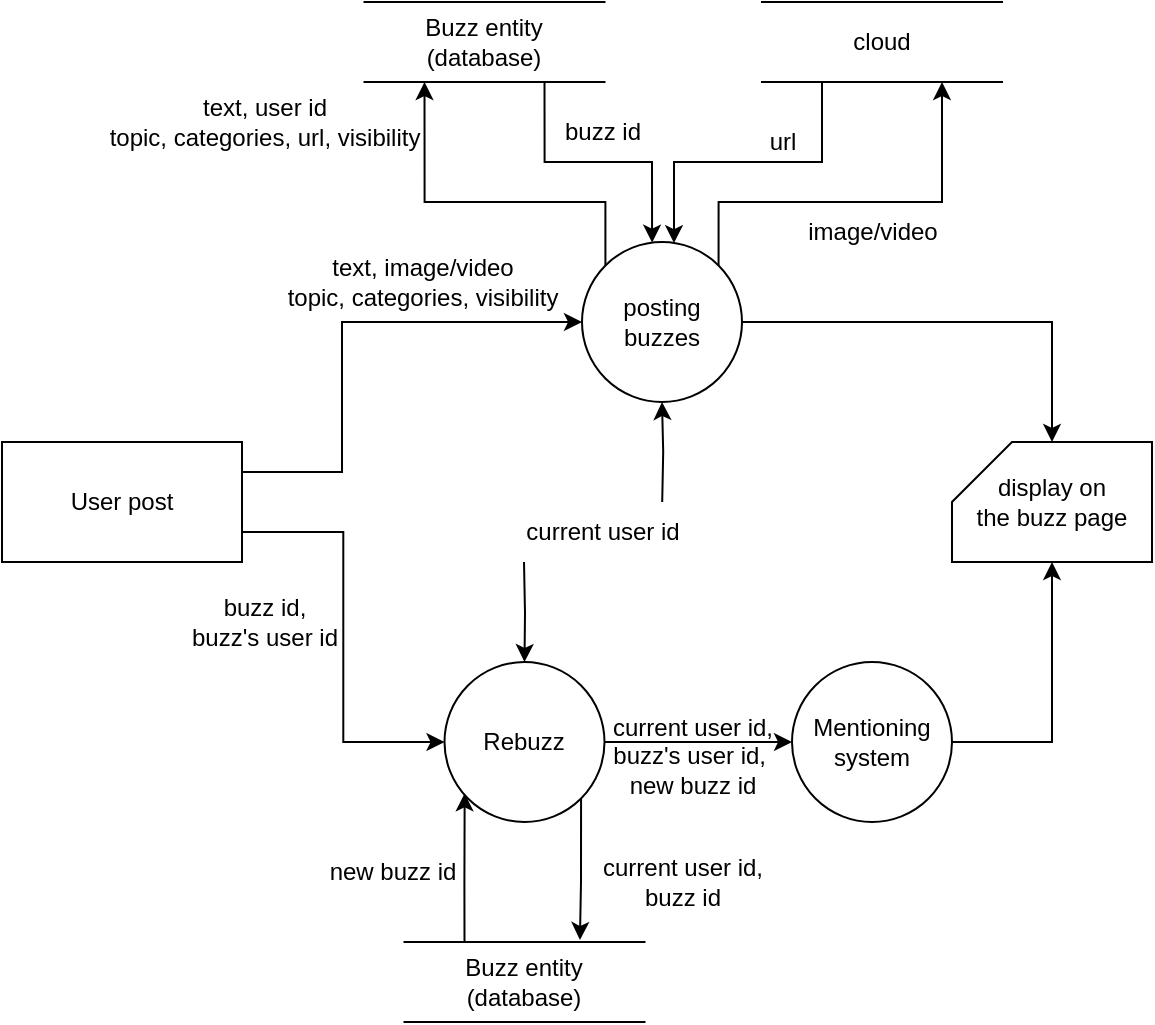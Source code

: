 <mxfile version="20.8.23" type="github">
  <diagram id="F--a-3hmtZKvsPh1SgEa" name="Page-1">
    <mxGraphModel dx="1224" dy="667" grid="0" gridSize="10" guides="1" tooltips="1" connect="1" arrows="1" fold="1" page="1" pageScale="1" pageWidth="827" pageHeight="1169" math="0" shadow="0">
      <root>
        <mxCell id="0" />
        <mxCell id="1" parent="0" />
        <mxCell id="5" value="text, image/video&lt;br&gt;topic, categories, visibility" style="text;html=1;align=center;verticalAlign=middle;resizable=0;points=[];autosize=1;strokeColor=none;fillColor=none;" parent="1" vertex="1">
          <mxGeometry x="150" y="400" width="160" height="40" as="geometry" />
        </mxCell>
        <mxCell id="f7tlU9r_WrtrK81TpgJr-44" style="edgeStyle=orthogonalEdgeStyle;rounded=0;orthogonalLoop=1;jettySize=auto;html=1;exitX=1;exitY=0.25;exitDx=0;exitDy=0;entryX=0;entryY=0.5;entryDx=0;entryDy=0;" parent="1" source="f7tlU9r_WrtrK81TpgJr-42" target="f7tlU9r_WrtrK81TpgJr-43" edge="1">
          <mxGeometry relative="1" as="geometry">
            <Array as="points">
              <mxPoint x="190" y="515" />
              <mxPoint x="190" y="440" />
            </Array>
          </mxGeometry>
        </mxCell>
        <mxCell id="f7tlU9r_WrtrK81TpgJr-46" style="edgeStyle=orthogonalEdgeStyle;rounded=0;orthogonalLoop=1;jettySize=auto;html=1;exitX=1;exitY=0.75;exitDx=0;exitDy=0;entryX=0;entryY=0.5;entryDx=0;entryDy=0;" parent="1" source="f7tlU9r_WrtrK81TpgJr-42" target="f7tlU9r_WrtrK81TpgJr-45" edge="1">
          <mxGeometry relative="1" as="geometry" />
        </mxCell>
        <mxCell id="f7tlU9r_WrtrK81TpgJr-42" value="User post" style="rounded=0;whiteSpace=wrap;html=1;" parent="1" vertex="1">
          <mxGeometry x="20" y="500" width="120" height="60" as="geometry" />
        </mxCell>
        <mxCell id="f7tlU9r_WrtrK81TpgJr-57" style="edgeStyle=orthogonalEdgeStyle;rounded=0;orthogonalLoop=1;jettySize=auto;html=1;exitX=0;exitY=0;exitDx=0;exitDy=0;entryX=0.25;entryY=1;entryDx=0;entryDy=0;" parent="1" source="f7tlU9r_WrtrK81TpgJr-43" target="f7tlU9r_WrtrK81TpgJr-55" edge="1">
          <mxGeometry relative="1" as="geometry">
            <Array as="points">
              <mxPoint x="322" y="380" />
              <mxPoint x="231" y="380" />
            </Array>
          </mxGeometry>
        </mxCell>
        <mxCell id="f7tlU9r_WrtrK81TpgJr-61" style="edgeStyle=orthogonalEdgeStyle;rounded=0;orthogonalLoop=1;jettySize=auto;html=1;exitX=1;exitY=0;exitDx=0;exitDy=0;entryX=0.75;entryY=1;entryDx=0;entryDy=0;" parent="1" source="f7tlU9r_WrtrK81TpgJr-43" target="f7tlU9r_WrtrK81TpgJr-56" edge="1">
          <mxGeometry relative="1" as="geometry">
            <Array as="points">
              <mxPoint x="378" y="380" />
              <mxPoint x="490" y="380" />
            </Array>
          </mxGeometry>
        </mxCell>
        <mxCell id="f7tlU9r_WrtrK81TpgJr-76" style="edgeStyle=orthogonalEdgeStyle;rounded=0;orthogonalLoop=1;jettySize=auto;html=1;exitX=1;exitY=0.5;exitDx=0;exitDy=0;entryX=0.5;entryY=0;entryDx=0;entryDy=0;entryPerimeter=0;" parent="1" source="f7tlU9r_WrtrK81TpgJr-43" target="f7tlU9r_WrtrK81TpgJr-54" edge="1">
          <mxGeometry relative="1" as="geometry" />
        </mxCell>
        <mxCell id="f7tlU9r_WrtrK81TpgJr-43" value="posting&lt;br&gt;buzzes" style="ellipse;whiteSpace=wrap;html=1;aspect=fixed;" parent="1" vertex="1">
          <mxGeometry x="310" y="400" width="80" height="80" as="geometry" />
        </mxCell>
        <mxCell id="f7tlU9r_WrtrK81TpgJr-52" style="edgeStyle=orthogonalEdgeStyle;rounded=0;orthogonalLoop=1;jettySize=auto;html=1;exitX=1;exitY=0.5;exitDx=0;exitDy=0;entryX=0;entryY=0.5;entryDx=0;entryDy=0;" parent="1" source="f7tlU9r_WrtrK81TpgJr-45" target="f7tlU9r_WrtrK81TpgJr-53" edge="1">
          <mxGeometry relative="1" as="geometry">
            <mxPoint x="400" y="649.833" as="targetPoint" />
          </mxGeometry>
        </mxCell>
        <mxCell id="f7tlU9r_WrtrK81TpgJr-75" style="edgeStyle=orthogonalEdgeStyle;rounded=0;orthogonalLoop=1;jettySize=auto;html=1;exitX=1;exitY=1;exitDx=0;exitDy=0;entryX=0.731;entryY=-0.025;entryDx=0;entryDy=0;entryPerimeter=0;" parent="1" source="f7tlU9r_WrtrK81TpgJr-45" target="f7tlU9r_WrtrK81TpgJr-70" edge="1">
          <mxGeometry relative="1" as="geometry" />
        </mxCell>
        <mxCell id="RhDYi2bSiW6wI90DA4dT-6" style="edgeStyle=orthogonalEdgeStyle;rounded=0;orthogonalLoop=1;jettySize=auto;html=1;entryX=0.5;entryY=0;entryDx=0;entryDy=0;" edge="1" parent="1" target="f7tlU9r_WrtrK81TpgJr-45">
          <mxGeometry relative="1" as="geometry">
            <mxPoint x="281" y="560" as="targetPoint" />
            <mxPoint x="281" y="560" as="sourcePoint" />
          </mxGeometry>
        </mxCell>
        <mxCell id="f7tlU9r_WrtrK81TpgJr-45" value="Rebuzz" style="ellipse;whiteSpace=wrap;html=1;aspect=fixed;" parent="1" vertex="1">
          <mxGeometry x="241.25" y="610" width="80" height="80" as="geometry" />
        </mxCell>
        <mxCell id="f7tlU9r_WrtrK81TpgJr-48" value="" style="edgeStyle=orthogonalEdgeStyle;rounded=0;orthogonalLoop=1;jettySize=auto;html=1;" parent="1" target="f7tlU9r_WrtrK81TpgJr-43" edge="1">
          <mxGeometry relative="1" as="geometry">
            <mxPoint x="350.1" y="530" as="sourcePoint" />
          </mxGeometry>
        </mxCell>
        <mxCell id="f7tlU9r_WrtrK81TpgJr-50" value="current user id" style="text;html=1;align=center;verticalAlign=middle;resizable=0;points=[];autosize=1;strokeColor=none;fillColor=none;" parent="1" vertex="1">
          <mxGeometry x="270" y="530" width="100" height="30" as="geometry" />
        </mxCell>
        <mxCell id="f7tlU9r_WrtrK81TpgJr-77" style="edgeStyle=orthogonalEdgeStyle;rounded=0;orthogonalLoop=1;jettySize=auto;html=1;exitX=1;exitY=0.5;exitDx=0;exitDy=0;entryX=0.5;entryY=1;entryDx=0;entryDy=0;entryPerimeter=0;" parent="1" source="f7tlU9r_WrtrK81TpgJr-53" target="f7tlU9r_WrtrK81TpgJr-54" edge="1">
          <mxGeometry relative="1" as="geometry" />
        </mxCell>
        <mxCell id="f7tlU9r_WrtrK81TpgJr-53" value="Mentioning system" style="ellipse;whiteSpace=wrap;html=1;aspect=fixed;" parent="1" vertex="1">
          <mxGeometry x="415" y="610" width="80" height="80" as="geometry" />
        </mxCell>
        <mxCell id="f7tlU9r_WrtrK81TpgJr-54" value="display on &lt;br&gt;the buzz page" style="shape=card;whiteSpace=wrap;html=1;" parent="1" vertex="1">
          <mxGeometry x="495" y="500" width="100" height="60" as="geometry" />
        </mxCell>
        <mxCell id="f7tlU9r_WrtrK81TpgJr-60" style="edgeStyle=orthogonalEdgeStyle;rounded=0;orthogonalLoop=1;jettySize=auto;html=1;exitX=0.75;exitY=1;exitDx=0;exitDy=0;entryX=0.438;entryY=0.004;entryDx=0;entryDy=0;entryPerimeter=0;" parent="1" source="f7tlU9r_WrtrK81TpgJr-55" target="f7tlU9r_WrtrK81TpgJr-43" edge="1">
          <mxGeometry relative="1" as="geometry" />
        </mxCell>
        <mxCell id="f7tlU9r_WrtrK81TpgJr-55" value="Buzz entity (database)" style="shape=partialRectangle;whiteSpace=wrap;html=1;left=0;right=0;fillColor=none;rounded=0;strokeColor=default;fontFamily=Helvetica;fontSize=12;fontColor=default;" parent="1" vertex="1">
          <mxGeometry x="201.25" y="280" width="120" height="40" as="geometry" />
        </mxCell>
        <mxCell id="f7tlU9r_WrtrK81TpgJr-62" style="edgeStyle=orthogonalEdgeStyle;rounded=0;orthogonalLoop=1;jettySize=auto;html=1;exitX=0.25;exitY=1;exitDx=0;exitDy=0;entryX=0.575;entryY=0.007;entryDx=0;entryDy=0;entryPerimeter=0;" parent="1" source="f7tlU9r_WrtrK81TpgJr-56" target="f7tlU9r_WrtrK81TpgJr-43" edge="1">
          <mxGeometry relative="1" as="geometry" />
        </mxCell>
        <mxCell id="f7tlU9r_WrtrK81TpgJr-56" value="cloud" style="shape=partialRectangle;whiteSpace=wrap;html=1;left=0;right=0;fillColor=none;rounded=0;strokeColor=default;fontFamily=Helvetica;fontSize=12;fontColor=default;" parent="1" vertex="1">
          <mxGeometry x="400" y="280" width="120" height="40" as="geometry" />
        </mxCell>
        <mxCell id="f7tlU9r_WrtrK81TpgJr-63" value="image/video" style="text;html=1;align=center;verticalAlign=middle;resizable=0;points=[];autosize=1;strokeColor=none;fillColor=none;" parent="1" vertex="1">
          <mxGeometry x="410" y="380" width="90" height="30" as="geometry" />
        </mxCell>
        <mxCell id="f7tlU9r_WrtrK81TpgJr-64" value="url" style="text;html=1;align=center;verticalAlign=middle;resizable=0;points=[];autosize=1;strokeColor=none;fillColor=none;" parent="1" vertex="1">
          <mxGeometry x="390" y="335" width="40" height="30" as="geometry" />
        </mxCell>
        <mxCell id="f7tlU9r_WrtrK81TpgJr-65" value="buzz id" style="text;html=1;align=center;verticalAlign=middle;resizable=0;points=[];autosize=1;strokeColor=none;fillColor=none;" parent="1" vertex="1">
          <mxGeometry x="290" y="330" width="60" height="30" as="geometry" />
        </mxCell>
        <mxCell id="f7tlU9r_WrtrK81TpgJr-66" value="text, user id&lt;br&gt;&lt;span style=&quot;color: rgba(0, 0, 0, 0); font-family: monospace; font-size: 0px; text-align: start;&quot;&gt;%3CmxGraphModel%3E%3Croot%3E%3CmxCell%20id%3D%220%22%2F%3E%3CmxCell%20id%3D%221%22%20parent%3D%220%22%2F%3E%3CmxCell%20id%3D%222%22%20value%3D%22cloud%22%20style%3D%22shape%3DpartialRectangle%3BwhiteSpace%3Dwrap%3Bhtml%3D1%3Bleft%3D0%3Bright%3D0%3BfillColor%3Dnone%3Brounded%3D0%3BstrokeColor%3Ddefault%3BfontFamily%3DHelvetica%3BfontSize%3D12%3BfontColor%3Ddefault%3B%22%20vertex%3D%221%22%20parent%3D%221%22%3E%3CmxGeometry%20x%3D%22322.5%22%20y%3D%2260%22%20width%3D%22120%22%20height%3D%2240%22%20as%3D%22geometry%22%2F%3E%3C%2FmxCell%3E%3C%2Froot%3E%3C%2FmxGraphModel%3E&lt;/span&gt;topic,&amp;nbsp;categories, url, visibility" style="text;html=1;align=center;verticalAlign=middle;resizable=0;points=[];autosize=1;strokeColor=none;fillColor=none;" parent="1" vertex="1">
          <mxGeometry x="61.25" y="320" width="180" height="40" as="geometry" />
        </mxCell>
        <mxCell id="f7tlU9r_WrtrK81TpgJr-68" value="buzz id, &lt;br&gt;buzz&#39;s user id" style="text;html=1;align=center;verticalAlign=middle;resizable=0;points=[];autosize=1;strokeColor=none;fillColor=none;" parent="1" vertex="1">
          <mxGeometry x="101.25" y="570" width="100" height="40" as="geometry" />
        </mxCell>
        <mxCell id="f7tlU9r_WrtrK81TpgJr-74" style="edgeStyle=orthogonalEdgeStyle;rounded=0;orthogonalLoop=1;jettySize=auto;html=1;exitX=0.25;exitY=0;exitDx=0;exitDy=0;entryX=0.126;entryY=0.821;entryDx=0;entryDy=0;entryPerimeter=0;" parent="1" source="f7tlU9r_WrtrK81TpgJr-70" target="f7tlU9r_WrtrK81TpgJr-45" edge="1">
          <mxGeometry relative="1" as="geometry" />
        </mxCell>
        <mxCell id="f7tlU9r_WrtrK81TpgJr-70" value="Buzz entity (database)" style="shape=partialRectangle;whiteSpace=wrap;html=1;left=0;right=0;fillColor=none;rounded=0;strokeColor=default;fontFamily=Helvetica;fontSize=12;fontColor=default;" parent="1" vertex="1">
          <mxGeometry x="221.25" y="750" width="120" height="40" as="geometry" />
        </mxCell>
        <mxCell id="f7tlU9r_WrtrK81TpgJr-73" value="current user id,&lt;br&gt;buzz id" style="text;html=1;align=center;verticalAlign=middle;resizable=0;points=[];autosize=1;strokeColor=none;fillColor=none;" parent="1" vertex="1">
          <mxGeometry x="310" y="700" width="100" height="40" as="geometry" />
        </mxCell>
        <mxCell id="f7tlU9r_WrtrK81TpgJr-80" value="current user id,&lt;br&gt;buzz&#39;s user id,&amp;nbsp;&lt;br&gt;new buzz id" style="text;html=1;align=center;verticalAlign=middle;resizable=0;points=[];autosize=1;strokeColor=none;fillColor=none;" parent="1" vertex="1">
          <mxGeometry x="315" y="627" width="100" height="60" as="geometry" />
        </mxCell>
        <mxCell id="f7tlU9r_WrtrK81TpgJr-81" value="new buzz id" style="text;html=1;align=center;verticalAlign=middle;resizable=0;points=[];autosize=1;strokeColor=none;fillColor=none;" parent="1" vertex="1">
          <mxGeometry x="170" y="700" width="90" height="30" as="geometry" />
        </mxCell>
      </root>
    </mxGraphModel>
  </diagram>
</mxfile>
